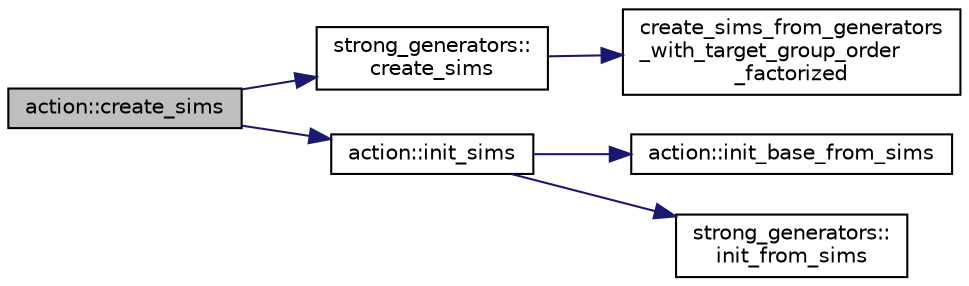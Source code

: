 digraph "action::create_sims"
{
  edge [fontname="Helvetica",fontsize="10",labelfontname="Helvetica",labelfontsize="10"];
  node [fontname="Helvetica",fontsize="10",shape=record];
  rankdir="LR";
  Node2903 [label="action::create_sims",height=0.2,width=0.4,color="black", fillcolor="grey75", style="filled", fontcolor="black"];
  Node2903 -> Node2904 [color="midnightblue",fontsize="10",style="solid",fontname="Helvetica"];
  Node2904 [label="strong_generators::\lcreate_sims",height=0.2,width=0.4,color="black", fillcolor="white", style="filled",URL="$dc/d09/classstrong__generators.html#afca700d50772a39eeb74239355ae67e1"];
  Node2904 -> Node2905 [color="midnightblue",fontsize="10",style="solid",fontname="Helvetica"];
  Node2905 [label="create_sims_from_generators\l_with_target_group_order\l_factorized",height=0.2,width=0.4,color="black", fillcolor="white", style="filled",URL="$d2/d3a/group__theory_8h.html#a40f2df36e351d6e63bd2bb196cc5b430"];
  Node2903 -> Node2906 [color="midnightblue",fontsize="10",style="solid",fontname="Helvetica"];
  Node2906 [label="action::init_sims",height=0.2,width=0.4,color="black", fillcolor="white", style="filled",URL="$d2/d86/classaction.html#a74656357e44267b594ede82318fe124c"];
  Node2906 -> Node2907 [color="midnightblue",fontsize="10",style="solid",fontname="Helvetica"];
  Node2907 [label="action::init_base_from_sims",height=0.2,width=0.4,color="black", fillcolor="white", style="filled",URL="$d2/d86/classaction.html#a3af19dd4cf854ee26d53409cd4762d3f"];
  Node2906 -> Node2908 [color="midnightblue",fontsize="10",style="solid",fontname="Helvetica"];
  Node2908 [label="strong_generators::\linit_from_sims",height=0.2,width=0.4,color="black", fillcolor="white", style="filled",URL="$dc/d09/classstrong__generators.html#a2b997decdab82e889c1151f29a846a66"];
}
